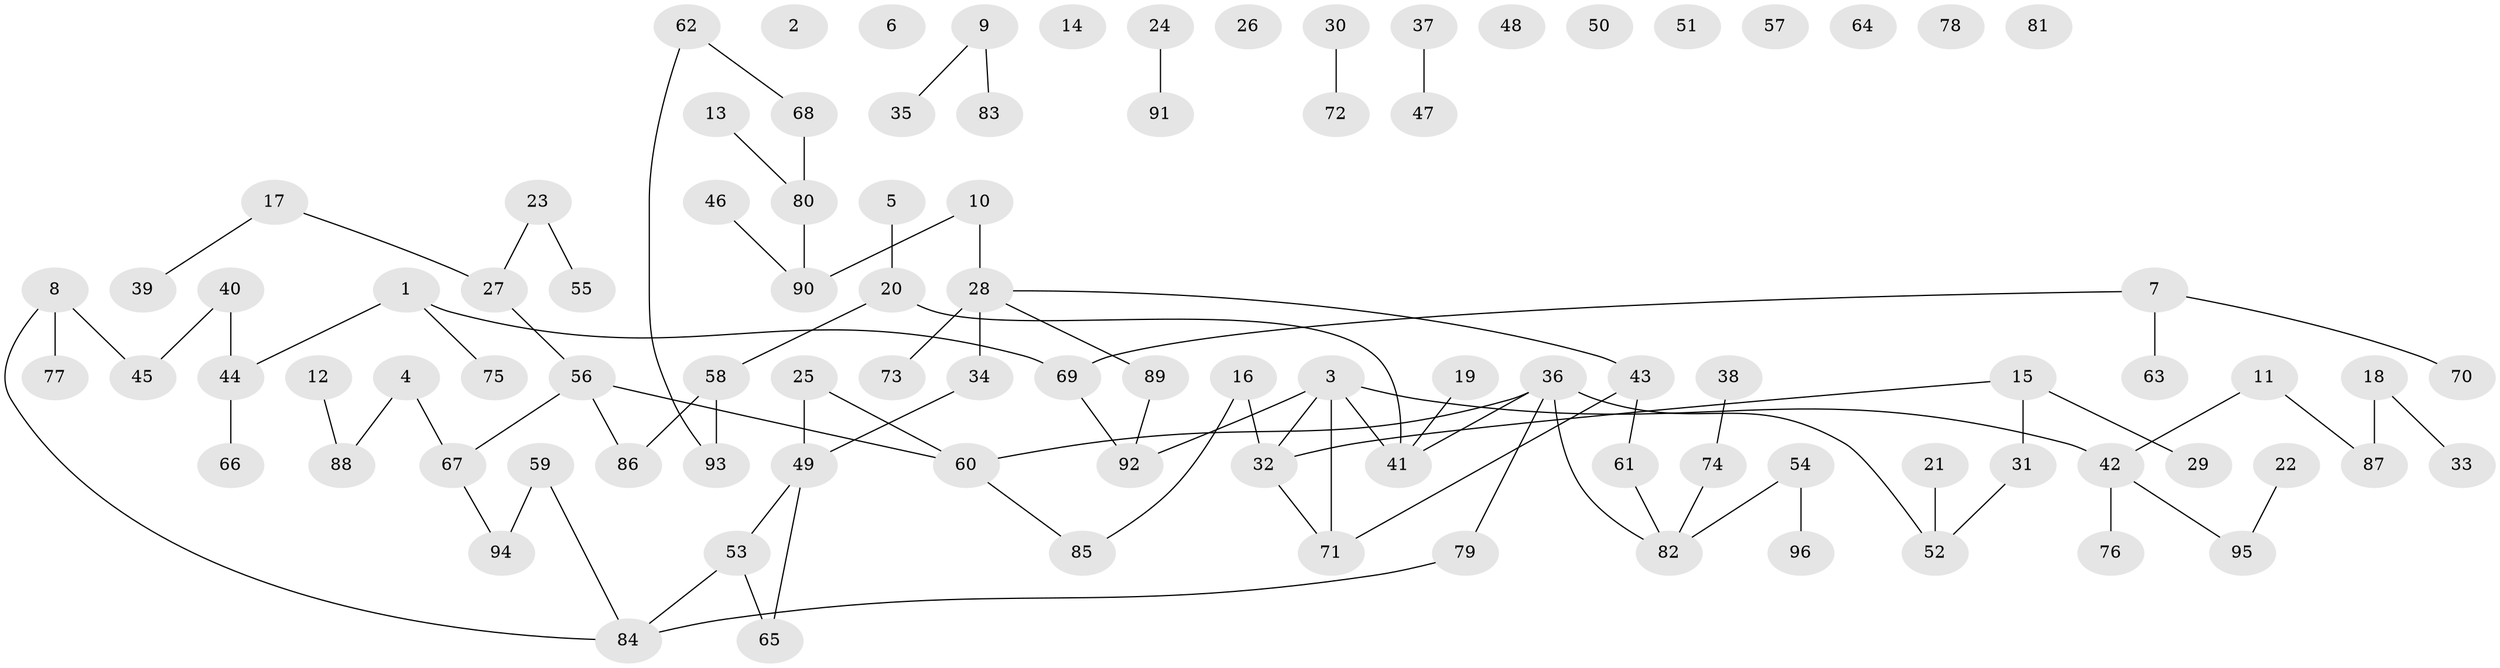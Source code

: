 // Generated by graph-tools (version 1.1) at 2025/12/03/09/25 04:12:56]
// undirected, 96 vertices, 92 edges
graph export_dot {
graph [start="1"]
  node [color=gray90,style=filled];
  1;
  2;
  3;
  4;
  5;
  6;
  7;
  8;
  9;
  10;
  11;
  12;
  13;
  14;
  15;
  16;
  17;
  18;
  19;
  20;
  21;
  22;
  23;
  24;
  25;
  26;
  27;
  28;
  29;
  30;
  31;
  32;
  33;
  34;
  35;
  36;
  37;
  38;
  39;
  40;
  41;
  42;
  43;
  44;
  45;
  46;
  47;
  48;
  49;
  50;
  51;
  52;
  53;
  54;
  55;
  56;
  57;
  58;
  59;
  60;
  61;
  62;
  63;
  64;
  65;
  66;
  67;
  68;
  69;
  70;
  71;
  72;
  73;
  74;
  75;
  76;
  77;
  78;
  79;
  80;
  81;
  82;
  83;
  84;
  85;
  86;
  87;
  88;
  89;
  90;
  91;
  92;
  93;
  94;
  95;
  96;
  1 -- 44;
  1 -- 69;
  1 -- 75;
  3 -- 32;
  3 -- 41;
  3 -- 42;
  3 -- 71;
  3 -- 92;
  4 -- 67;
  4 -- 88;
  5 -- 20;
  7 -- 63;
  7 -- 69;
  7 -- 70;
  8 -- 45;
  8 -- 77;
  8 -- 84;
  9 -- 35;
  9 -- 83;
  10 -- 28;
  10 -- 90;
  11 -- 42;
  11 -- 87;
  12 -- 88;
  13 -- 80;
  15 -- 29;
  15 -- 31;
  15 -- 32;
  16 -- 32;
  16 -- 85;
  17 -- 27;
  17 -- 39;
  18 -- 33;
  18 -- 87;
  19 -- 41;
  20 -- 41;
  20 -- 58;
  21 -- 52;
  22 -- 95;
  23 -- 27;
  23 -- 55;
  24 -- 91;
  25 -- 49;
  25 -- 60;
  27 -- 56;
  28 -- 34;
  28 -- 43;
  28 -- 73;
  28 -- 89;
  30 -- 72;
  31 -- 52;
  32 -- 71;
  34 -- 49;
  36 -- 41;
  36 -- 52;
  36 -- 60;
  36 -- 79;
  36 -- 82;
  37 -- 47;
  38 -- 74;
  40 -- 44;
  40 -- 45;
  42 -- 76;
  42 -- 95;
  43 -- 61;
  43 -- 71;
  44 -- 66;
  46 -- 90;
  49 -- 53;
  49 -- 65;
  53 -- 65;
  53 -- 84;
  54 -- 82;
  54 -- 96;
  56 -- 60;
  56 -- 67;
  56 -- 86;
  58 -- 86;
  58 -- 93;
  59 -- 84;
  59 -- 94;
  60 -- 85;
  61 -- 82;
  62 -- 68;
  62 -- 93;
  67 -- 94;
  68 -- 80;
  69 -- 92;
  74 -- 82;
  79 -- 84;
  80 -- 90;
  89 -- 92;
}
